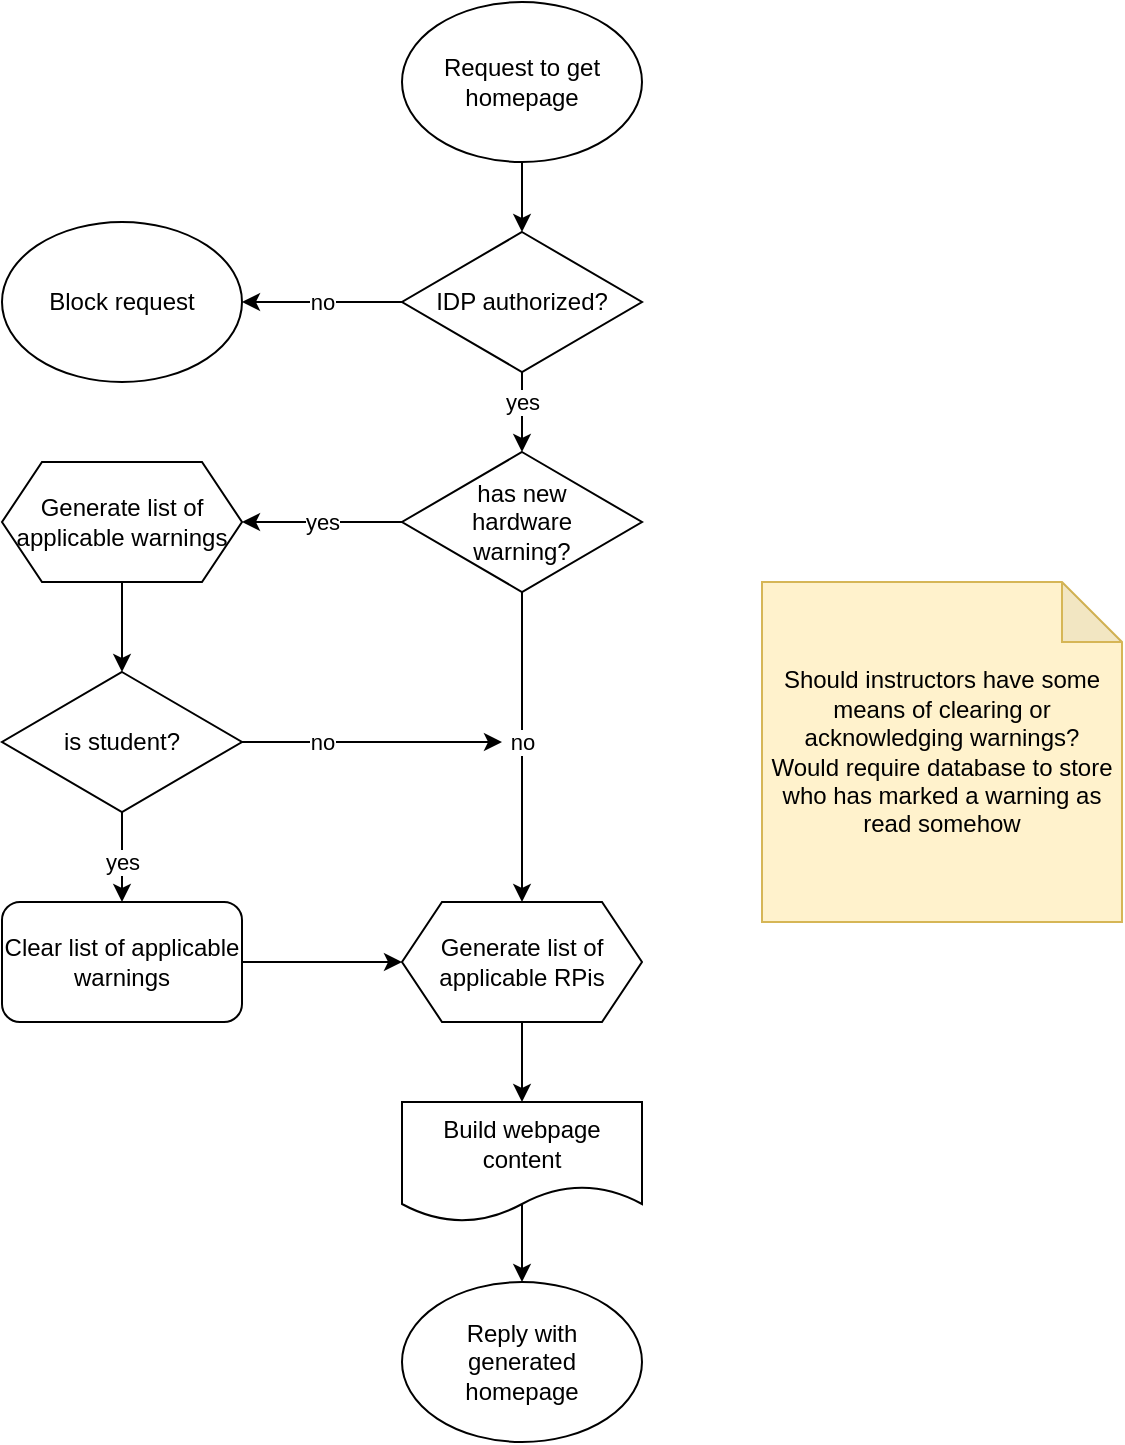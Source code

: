 <mxfile version="14.7.0" type="device"><diagram id="C5RBs43oDa-KdzZeNtuy" name="Page-1"><mxGraphModel dx="1422" dy="905" grid="1" gridSize="10" guides="1" tooltips="1" connect="1" arrows="1" fold="1" page="1" pageScale="1" pageWidth="827" pageHeight="1169" math="0" shadow="0"><root><mxCell id="WIyWlLk6GJQsqaUBKTNV-0"/><mxCell id="WIyWlLk6GJQsqaUBKTNV-1" parent="WIyWlLk6GJQsqaUBKTNV-0"/><mxCell id="HNNtHGXz2nzJOQuF9_ps-7" value="no" style="edgeStyle=orthogonalEdgeStyle;rounded=0;orthogonalLoop=1;jettySize=auto;html=1;" edge="1" parent="WIyWlLk6GJQsqaUBKTNV-1" source="HNNtHGXz2nzJOQuF9_ps-1" target="HNNtHGXz2nzJOQuF9_ps-9"><mxGeometry relative="1" as="geometry"><mxPoint x="540" y="240" as="targetPoint"/><mxPoint as="offset"/></mxGeometry></mxCell><mxCell id="HNNtHGXz2nzJOQuF9_ps-8" value="yes" style="edgeStyle=orthogonalEdgeStyle;rounded=0;orthogonalLoop=1;jettySize=auto;html=1;" edge="1" parent="WIyWlLk6GJQsqaUBKTNV-1" source="HNNtHGXz2nzJOQuF9_ps-1" target="HNNtHGXz2nzJOQuF9_ps-11"><mxGeometry x="-0.25" relative="1" as="geometry"><mxPoint x="400" y="340" as="targetPoint"/><mxPoint as="offset"/></mxGeometry></mxCell><mxCell id="HNNtHGXz2nzJOQuF9_ps-1" value="IDP authorized?" style="rhombus;whiteSpace=wrap;html=1;" vertex="1" parent="WIyWlLk6GJQsqaUBKTNV-1"><mxGeometry x="340" y="225" width="120" height="70" as="geometry"/></mxCell><mxCell id="HNNtHGXz2nzJOQuF9_ps-6" style="edgeStyle=orthogonalEdgeStyle;rounded=0;orthogonalLoop=1;jettySize=auto;html=1;" edge="1" parent="WIyWlLk6GJQsqaUBKTNV-1" source="HNNtHGXz2nzJOQuF9_ps-4" target="HNNtHGXz2nzJOQuF9_ps-1"><mxGeometry relative="1" as="geometry"/></mxCell><mxCell id="HNNtHGXz2nzJOQuF9_ps-4" value="Request to get homepage" style="ellipse;whiteSpace=wrap;html=1;" vertex="1" parent="WIyWlLk6GJQsqaUBKTNV-1"><mxGeometry x="340" y="110" width="120" height="80" as="geometry"/></mxCell><mxCell id="HNNtHGXz2nzJOQuF9_ps-9" value="Block request" style="ellipse;whiteSpace=wrap;html=1;" vertex="1" parent="WIyWlLk6GJQsqaUBKTNV-1"><mxGeometry x="140" y="220" width="120" height="80" as="geometry"/></mxCell><mxCell id="HNNtHGXz2nzJOQuF9_ps-16" value="yes" style="edgeStyle=orthogonalEdgeStyle;rounded=0;orthogonalLoop=1;jettySize=auto;html=1;" edge="1" parent="WIyWlLk6GJQsqaUBKTNV-1" source="HNNtHGXz2nzJOQuF9_ps-11" target="HNNtHGXz2nzJOQuF9_ps-36"><mxGeometry relative="1" as="geometry"><mxPoint x="260" y="370" as="targetPoint"/></mxGeometry></mxCell><mxCell id="HNNtHGXz2nzJOQuF9_ps-26" value="no" style="edgeStyle=orthogonalEdgeStyle;rounded=0;orthogonalLoop=1;jettySize=auto;html=1;" edge="1" parent="WIyWlLk6GJQsqaUBKTNV-1" source="HNNtHGXz2nzJOQuF9_ps-11" target="HNNtHGXz2nzJOQuF9_ps-34"><mxGeometry x="-0.032" relative="1" as="geometry"><mxPoint x="400" y="560" as="targetPoint"/><Array as="points"/><mxPoint as="offset"/></mxGeometry></mxCell><mxCell id="HNNtHGXz2nzJOQuF9_ps-11" value="&lt;div&gt;has new&lt;/div&gt;&lt;div&gt;hardware&lt;/div&gt;&lt;div&gt;warning?&lt;/div&gt;" style="rhombus;whiteSpace=wrap;html=1;" vertex="1" parent="WIyWlLk6GJQsqaUBKTNV-1"><mxGeometry x="340" y="335" width="120" height="70" as="geometry"/></mxCell><mxCell id="HNNtHGXz2nzJOQuF9_ps-19" value="Clear list of applicable warnings" style="rounded=1;whiteSpace=wrap;html=1;" vertex="1" parent="WIyWlLk6GJQsqaUBKTNV-1"><mxGeometry x="140" y="560" width="120" height="60" as="geometry"/></mxCell><mxCell id="HNNtHGXz2nzJOQuF9_ps-28" value="no" style="edgeStyle=orthogonalEdgeStyle;rounded=0;orthogonalLoop=1;jettySize=auto;html=1;" edge="1" parent="WIyWlLk6GJQsqaUBKTNV-1" source="HNNtHGXz2nzJOQuF9_ps-21"><mxGeometry x="-0.385" relative="1" as="geometry"><mxPoint x="390" y="480" as="targetPoint"/><mxPoint as="offset"/></mxGeometry></mxCell><mxCell id="HNNtHGXz2nzJOQuF9_ps-21" value="is student?" style="rhombus;whiteSpace=wrap;html=1;" vertex="1" parent="WIyWlLk6GJQsqaUBKTNV-1"><mxGeometry x="140" y="445" width="120" height="70" as="geometry"/></mxCell><mxCell id="HNNtHGXz2nzJOQuF9_ps-22" value="" style="endArrow=classic;html=1;" edge="1" parent="WIyWlLk6GJQsqaUBKTNV-1" source="HNNtHGXz2nzJOQuF9_ps-36" target="HNNtHGXz2nzJOQuF9_ps-21"><mxGeometry width="50" height="50" relative="1" as="geometry"><mxPoint x="200" y="400" as="sourcePoint"/><mxPoint x="10" y="470" as="targetPoint"/></mxGeometry></mxCell><mxCell id="HNNtHGXz2nzJOQuF9_ps-23" value="yes" style="endArrow=classic;html=1;" edge="1" parent="WIyWlLk6GJQsqaUBKTNV-1" source="HNNtHGXz2nzJOQuF9_ps-21" target="HNNtHGXz2nzJOQuF9_ps-19"><mxGeometry x="0.111" width="50" height="50" relative="1" as="geometry"><mxPoint x="40" y="590" as="sourcePoint"/><mxPoint x="90" y="540" as="targetPoint"/><mxPoint as="offset"/></mxGeometry></mxCell><mxCell id="HNNtHGXz2nzJOQuF9_ps-31" style="edgeStyle=orthogonalEdgeStyle;rounded=0;orthogonalLoop=1;jettySize=auto;html=1;" edge="1" parent="WIyWlLk6GJQsqaUBKTNV-1" source="HNNtHGXz2nzJOQuF9_ps-34" target="HNNtHGXz2nzJOQuF9_ps-30"><mxGeometry relative="1" as="geometry"><mxPoint x="400" y="620" as="sourcePoint"/></mxGeometry></mxCell><mxCell id="HNNtHGXz2nzJOQuF9_ps-30" value="Build webpage content" style="shape=document;whiteSpace=wrap;html=1;boundedLbl=1;" vertex="1" parent="WIyWlLk6GJQsqaUBKTNV-1"><mxGeometry x="340" y="660" width="120" height="60" as="geometry"/></mxCell><mxCell id="HNNtHGXz2nzJOQuF9_ps-32" value="&lt;div&gt;Reply with &lt;br&gt;&lt;/div&gt;&lt;div&gt;generated&lt;/div&gt;&lt;div&gt; homepage&lt;/div&gt;" style="ellipse;whiteSpace=wrap;html=1;" vertex="1" parent="WIyWlLk6GJQsqaUBKTNV-1"><mxGeometry x="340" y="750" width="120" height="80" as="geometry"/></mxCell><mxCell id="HNNtHGXz2nzJOQuF9_ps-33" value="" style="endArrow=classic;html=1;exitX=0.5;exitY=0.85;exitDx=0;exitDy=0;exitPerimeter=0;" edge="1" parent="WIyWlLk6GJQsqaUBKTNV-1" source="HNNtHGXz2nzJOQuF9_ps-30" target="HNNtHGXz2nzJOQuF9_ps-32"><mxGeometry width="50" height="50" relative="1" as="geometry"><mxPoint x="570" y="760" as="sourcePoint"/><mxPoint x="620" y="710" as="targetPoint"/></mxGeometry></mxCell><mxCell id="HNNtHGXz2nzJOQuF9_ps-34" value="Generate list of applicable RPis" style="shape=hexagon;perimeter=hexagonPerimeter2;whiteSpace=wrap;html=1;fixedSize=1;" vertex="1" parent="WIyWlLk6GJQsqaUBKTNV-1"><mxGeometry x="340" y="560" width="120" height="60" as="geometry"/></mxCell><mxCell id="HNNtHGXz2nzJOQuF9_ps-36" value="&lt;div&gt;Generate list of &lt;br&gt;&lt;/div&gt;&lt;div&gt;applicable warnings&lt;/div&gt;" style="shape=hexagon;perimeter=hexagonPerimeter2;whiteSpace=wrap;html=1;fixedSize=1;" vertex="1" parent="WIyWlLk6GJQsqaUBKTNV-1"><mxGeometry x="140" y="340" width="120" height="60" as="geometry"/></mxCell><mxCell id="HNNtHGXz2nzJOQuF9_ps-37" value="" style="endArrow=classic;html=1;" edge="1" parent="WIyWlLk6GJQsqaUBKTNV-1" source="HNNtHGXz2nzJOQuF9_ps-19" target="HNNtHGXz2nzJOQuF9_ps-34"><mxGeometry width="50" height="50" relative="1" as="geometry"><mxPoint x="100" y="730" as="sourcePoint"/><mxPoint x="150" y="680" as="targetPoint"/></mxGeometry></mxCell><mxCell id="HNNtHGXz2nzJOQuF9_ps-38" value="&lt;div&gt;Should instructors have some means of clearing or acknowledging warnings?&lt;/div&gt;&lt;div&gt;Would require database to store who has marked a warning as read somehow&lt;br&gt;&lt;/div&gt;" style="shape=note;whiteSpace=wrap;html=1;backgroundOutline=1;darkOpacity=0.05;fillColor=#fff2cc;strokeColor=#d6b656;" vertex="1" parent="WIyWlLk6GJQsqaUBKTNV-1"><mxGeometry x="520" y="400" width="180" height="170" as="geometry"/></mxCell></root></mxGraphModel></diagram></mxfile>